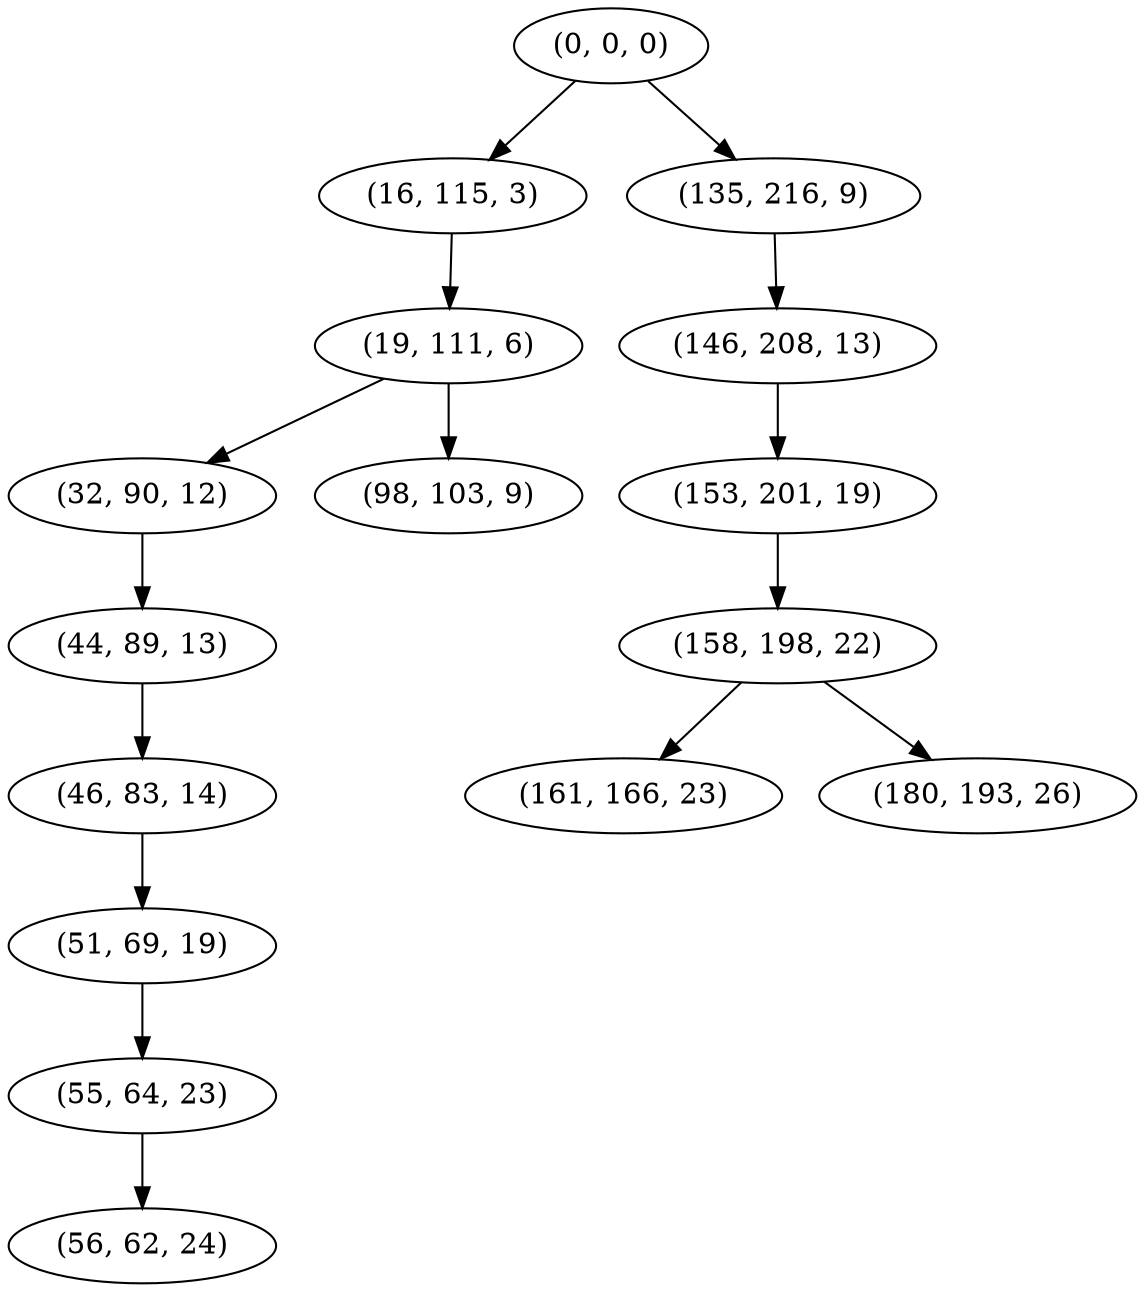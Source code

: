 digraph tree {
    "(0, 0, 0)";
    "(16, 115, 3)";
    "(19, 111, 6)";
    "(32, 90, 12)";
    "(44, 89, 13)";
    "(46, 83, 14)";
    "(51, 69, 19)";
    "(55, 64, 23)";
    "(56, 62, 24)";
    "(98, 103, 9)";
    "(135, 216, 9)";
    "(146, 208, 13)";
    "(153, 201, 19)";
    "(158, 198, 22)";
    "(161, 166, 23)";
    "(180, 193, 26)";
    "(0, 0, 0)" -> "(16, 115, 3)";
    "(0, 0, 0)" -> "(135, 216, 9)";
    "(16, 115, 3)" -> "(19, 111, 6)";
    "(19, 111, 6)" -> "(32, 90, 12)";
    "(19, 111, 6)" -> "(98, 103, 9)";
    "(32, 90, 12)" -> "(44, 89, 13)";
    "(44, 89, 13)" -> "(46, 83, 14)";
    "(46, 83, 14)" -> "(51, 69, 19)";
    "(51, 69, 19)" -> "(55, 64, 23)";
    "(55, 64, 23)" -> "(56, 62, 24)";
    "(135, 216, 9)" -> "(146, 208, 13)";
    "(146, 208, 13)" -> "(153, 201, 19)";
    "(153, 201, 19)" -> "(158, 198, 22)";
    "(158, 198, 22)" -> "(161, 166, 23)";
    "(158, 198, 22)" -> "(180, 193, 26)";
}
